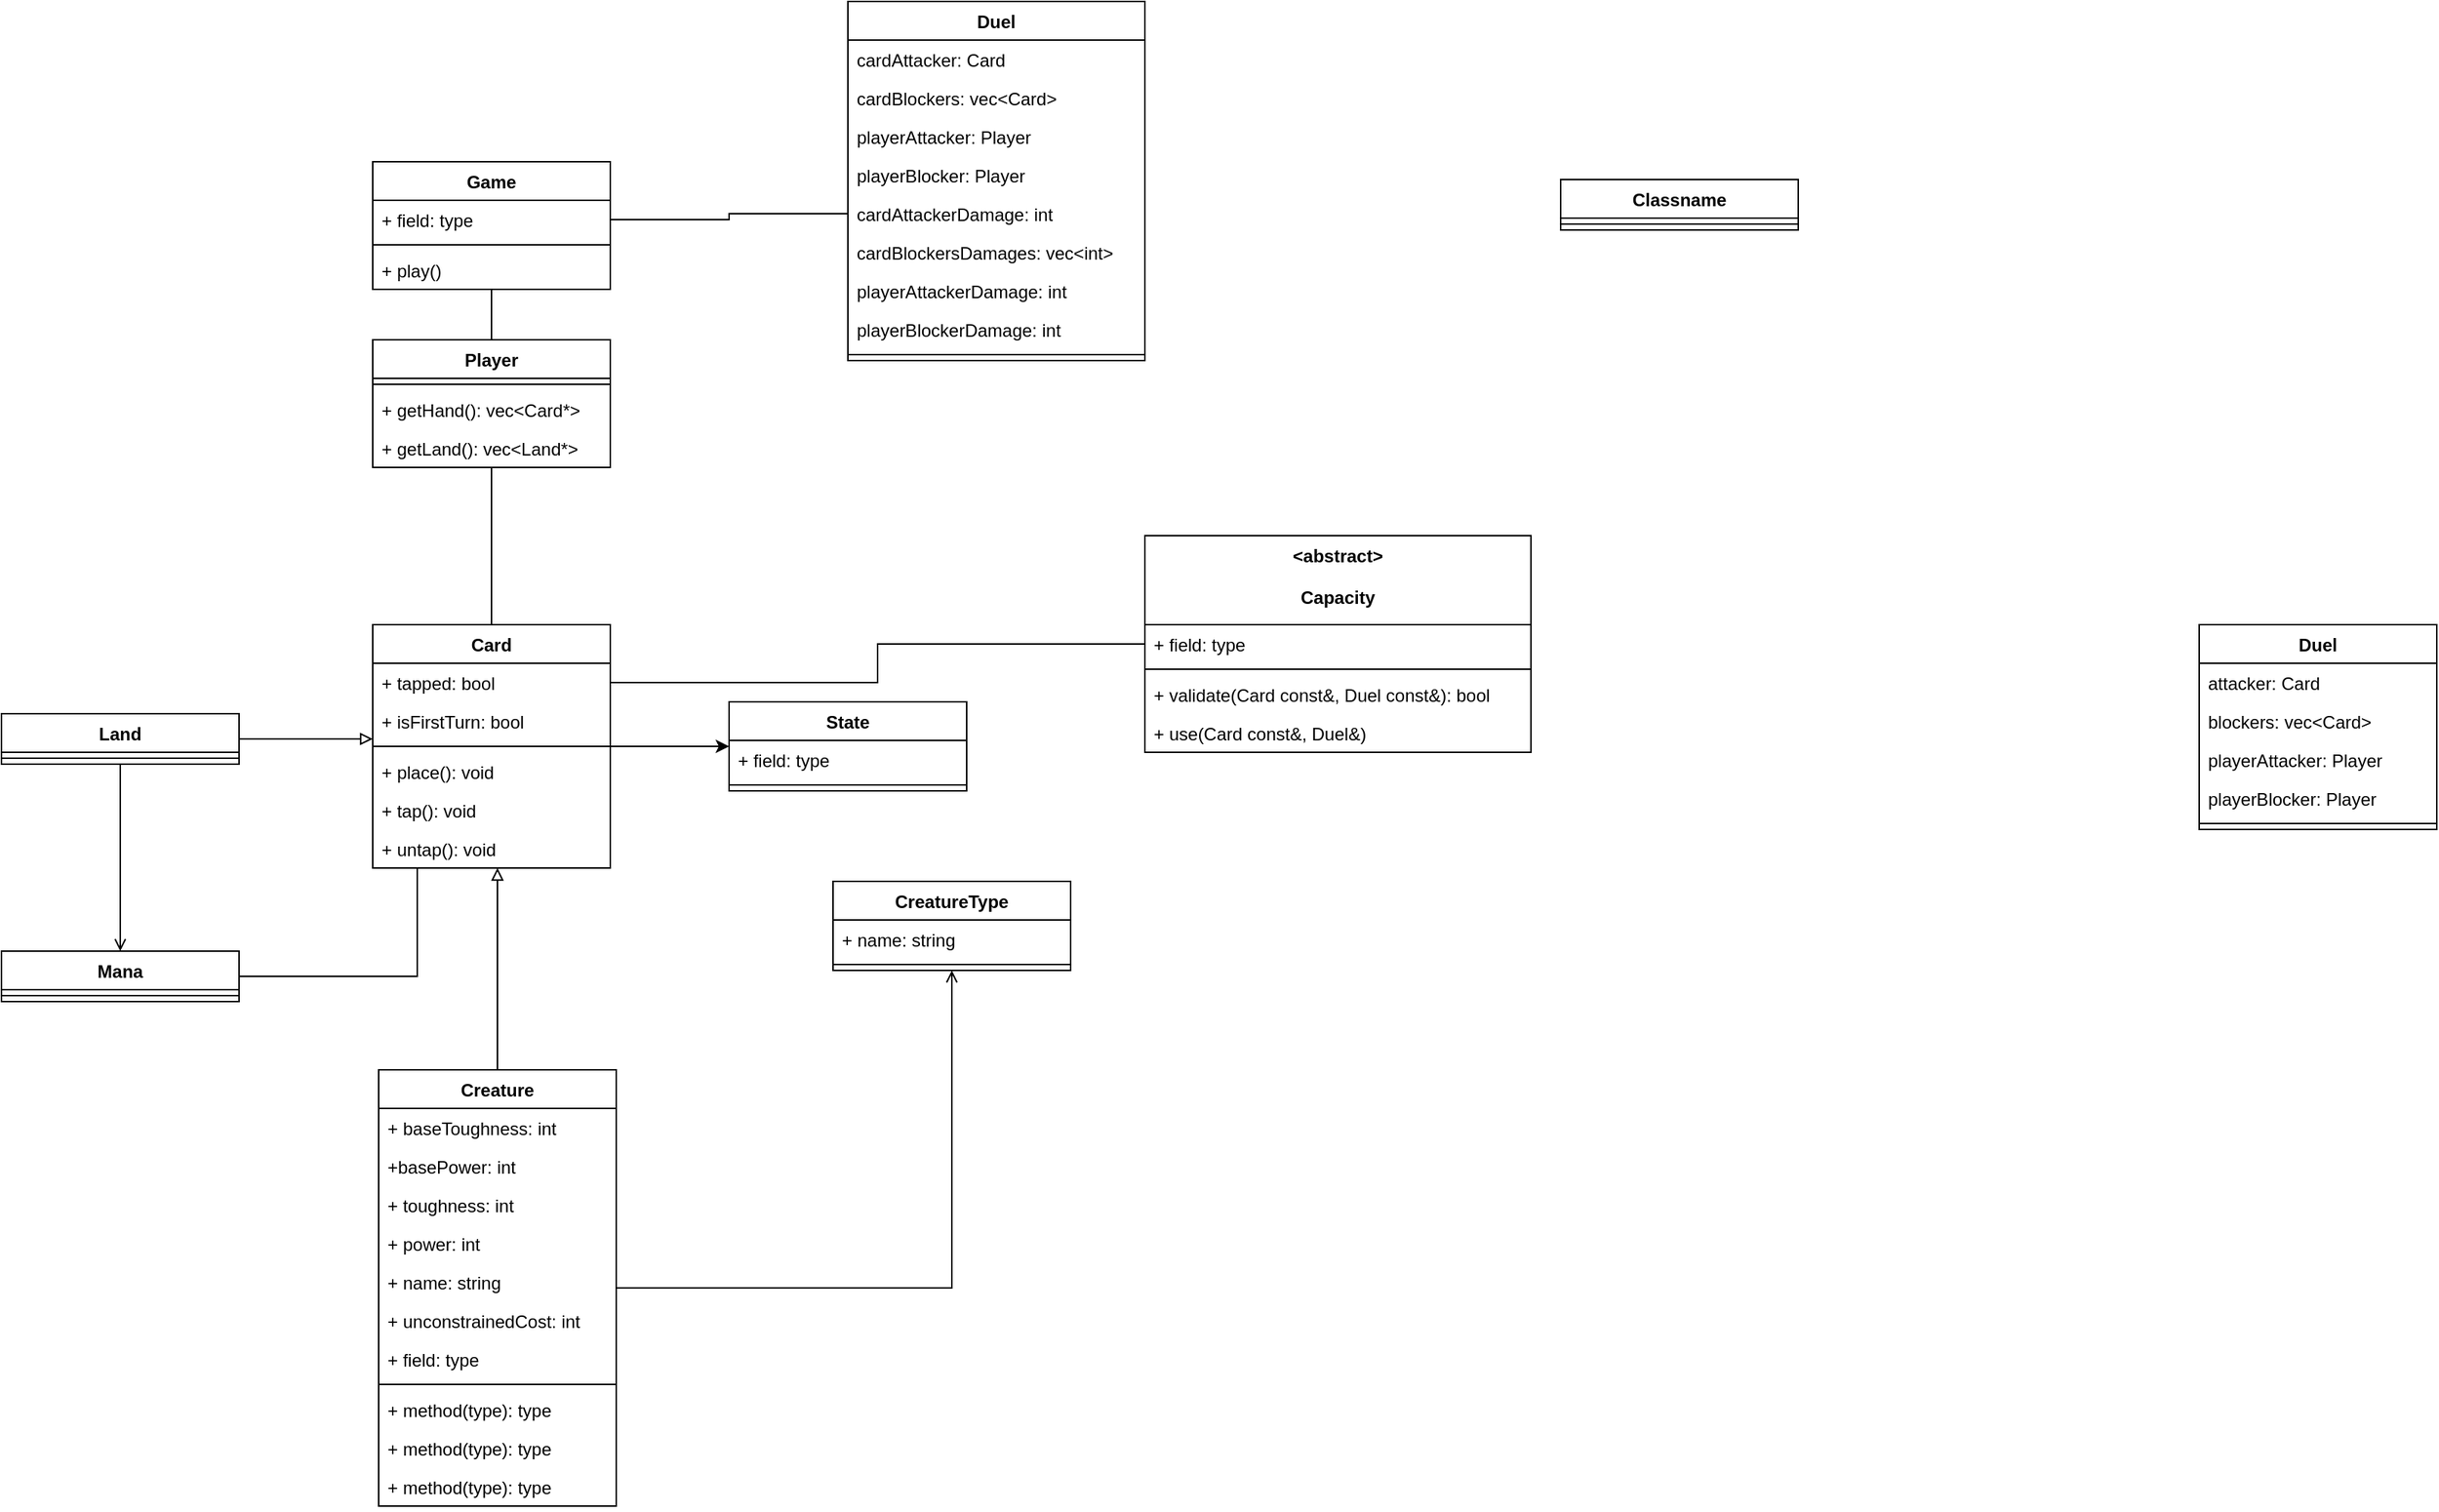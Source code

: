 <mxfile version="16.2.2" type="device"><diagram id="C5RBs43oDa-KdzZeNtuy" name="Page-1"><mxGraphModel dx="1262" dy="709" grid="1" gridSize="10" guides="1" tooltips="1" connect="1" arrows="1" fold="1" page="1" pageScale="1" pageWidth="827" pageHeight="1169" math="0" shadow="0"><root><mxCell id="WIyWlLk6GJQsqaUBKTNV-0"/><mxCell id="WIyWlLk6GJQsqaUBKTNV-1" parent="WIyWlLk6GJQsqaUBKTNV-0"/><mxCell id="R_lYHKmHnaf9Uv4jf92_-0" value="Game&#xA;" style="swimlane;fontStyle=1;align=center;verticalAlign=top;childLayout=stackLayout;horizontal=1;startSize=26;horizontalStack=0;resizeParent=1;resizeParentMax=0;resizeLast=0;collapsible=1;marginBottom=0;" parent="WIyWlLk6GJQsqaUBKTNV-1" vertex="1"><mxGeometry x="330" y="128" width="160" height="86" as="geometry"/></mxCell><mxCell id="R_lYHKmHnaf9Uv4jf92_-63" value="+ field: type" style="text;strokeColor=none;fillColor=none;align=left;verticalAlign=top;spacingLeft=4;spacingRight=4;overflow=hidden;rotatable=0;points=[[0,0.5],[1,0.5]];portConstraint=eastwest;" parent="R_lYHKmHnaf9Uv4jf92_-0" vertex="1"><mxGeometry y="26" width="160" height="26" as="geometry"/></mxCell><mxCell id="R_lYHKmHnaf9Uv4jf92_-2" value="" style="line;strokeWidth=1;fillColor=none;align=left;verticalAlign=middle;spacingTop=-1;spacingLeft=3;spacingRight=3;rotatable=0;labelPosition=right;points=[];portConstraint=eastwest;" parent="R_lYHKmHnaf9Uv4jf92_-0" vertex="1"><mxGeometry y="52" width="160" height="8" as="geometry"/></mxCell><mxCell id="R_lYHKmHnaf9Uv4jf92_-60" value="+ play()" style="text;strokeColor=none;fillColor=none;align=left;verticalAlign=top;spacingLeft=4;spacingRight=4;overflow=hidden;rotatable=0;points=[[0,0.5],[1,0.5]];portConstraint=eastwest;" parent="R_lYHKmHnaf9Uv4jf92_-0" vertex="1"><mxGeometry y="60" width="160" height="26" as="geometry"/></mxCell><mxCell id="R_lYHKmHnaf9Uv4jf92_-25" style="edgeStyle=orthogonalEdgeStyle;rounded=0;orthogonalLoop=1;jettySize=auto;html=1;endArrow=none;endFill=0;" parent="WIyWlLk6GJQsqaUBKTNV-1" source="R_lYHKmHnaf9Uv4jf92_-4" target="R_lYHKmHnaf9Uv4jf92_-8" edge="1"><mxGeometry relative="1" as="geometry"/></mxCell><mxCell id="R_lYHKmHnaf9Uv4jf92_-30" style="edgeStyle=orthogonalEdgeStyle;rounded=0;orthogonalLoop=1;jettySize=auto;html=1;endArrow=none;endFill=0;" parent="WIyWlLk6GJQsqaUBKTNV-1" source="R_lYHKmHnaf9Uv4jf92_-4" target="R_lYHKmHnaf9Uv4jf92_-0" edge="1"><mxGeometry relative="1" as="geometry"/></mxCell><mxCell id="R_lYHKmHnaf9Uv4jf92_-4" value="Player&#xA;" style="swimlane;fontStyle=1;align=center;verticalAlign=top;childLayout=stackLayout;horizontal=1;startSize=26;horizontalStack=0;resizeParent=1;resizeParentMax=0;resizeLast=0;collapsible=1;marginBottom=0;" parent="WIyWlLk6GJQsqaUBKTNV-1" vertex="1"><mxGeometry x="330" y="248" width="160" height="86" as="geometry"/></mxCell><mxCell id="R_lYHKmHnaf9Uv4jf92_-6" value="" style="line;strokeWidth=1;fillColor=none;align=left;verticalAlign=middle;spacingTop=-1;spacingLeft=3;spacingRight=3;rotatable=0;labelPosition=right;points=[];portConstraint=eastwest;" parent="R_lYHKmHnaf9Uv4jf92_-4" vertex="1"><mxGeometry y="26" width="160" height="8" as="geometry"/></mxCell><mxCell id="R_lYHKmHnaf9Uv4jf92_-34" value="+ getHand(): vec&lt;Card*&gt;" style="text;strokeColor=none;fillColor=none;align=left;verticalAlign=top;spacingLeft=4;spacingRight=4;overflow=hidden;rotatable=0;points=[[0,0.5],[1,0.5]];portConstraint=eastwest;" parent="R_lYHKmHnaf9Uv4jf92_-4" vertex="1"><mxGeometry y="34" width="160" height="26" as="geometry"/></mxCell><mxCell id="R_lYHKmHnaf9Uv4jf92_-48" value="+ getLand(): vec&lt;Land*&gt;" style="text;strokeColor=none;fillColor=none;align=left;verticalAlign=top;spacingLeft=4;spacingRight=4;overflow=hidden;rotatable=0;points=[[0,0.5],[1,0.5]];portConstraint=eastwest;" parent="R_lYHKmHnaf9Uv4jf92_-4" vertex="1"><mxGeometry y="60" width="160" height="26" as="geometry"/></mxCell><mxCell id="R_lYHKmHnaf9Uv4jf92_-24" style="edgeStyle=orthogonalEdgeStyle;rounded=0;orthogonalLoop=1;jettySize=auto;html=1;" parent="WIyWlLk6GJQsqaUBKTNV-1" source="R_lYHKmHnaf9Uv4jf92_-8" target="R_lYHKmHnaf9Uv4jf92_-22" edge="1"><mxGeometry relative="1" as="geometry"/></mxCell><mxCell id="R_lYHKmHnaf9Uv4jf92_-59" style="edgeStyle=orthogonalEdgeStyle;rounded=0;orthogonalLoop=1;jettySize=auto;html=1;entryX=0.875;entryY=0.294;entryDx=0;entryDy=0;entryPerimeter=0;endArrow=none;endFill=0;" parent="WIyWlLk6GJQsqaUBKTNV-1" source="R_lYHKmHnaf9Uv4jf92_-8" target="R_lYHKmHnaf9Uv4jf92_-18" edge="1"><mxGeometry relative="1" as="geometry"><Array as="points"><mxPoint x="360" y="677"/><mxPoint x="220" y="677"/></Array></mxGeometry></mxCell><mxCell id="R_lYHKmHnaf9Uv4jf92_-8" value="Card&#xA;" style="swimlane;fontStyle=1;align=center;verticalAlign=top;childLayout=stackLayout;horizontal=1;startSize=26;horizontalStack=0;resizeParent=1;resizeParentMax=0;resizeLast=0;collapsible=1;marginBottom=0;" parent="WIyWlLk6GJQsqaUBKTNV-1" vertex="1"><mxGeometry x="330" y="440" width="160" height="164" as="geometry"/></mxCell><mxCell id="R_lYHKmHnaf9Uv4jf92_-49" value="+ tapped: bool" style="text;strokeColor=none;fillColor=none;align=left;verticalAlign=top;spacingLeft=4;spacingRight=4;overflow=hidden;rotatable=0;points=[[0,0.5],[1,0.5]];portConstraint=eastwest;" parent="R_lYHKmHnaf9Uv4jf92_-8" vertex="1"><mxGeometry y="26" width="160" height="26" as="geometry"/></mxCell><mxCell id="R_lYHKmHnaf9Uv4jf92_-50" value="+ isFirstTurn: bool" style="text;strokeColor=none;fillColor=none;align=left;verticalAlign=top;spacingLeft=4;spacingRight=4;overflow=hidden;rotatable=0;points=[[0,0.5],[1,0.5]];portConstraint=eastwest;" parent="R_lYHKmHnaf9Uv4jf92_-8" vertex="1"><mxGeometry y="52" width="160" height="26" as="geometry"/></mxCell><mxCell id="R_lYHKmHnaf9Uv4jf92_-10" value="" style="line;strokeWidth=1;fillColor=none;align=left;verticalAlign=middle;spacingTop=-1;spacingLeft=3;spacingRight=3;rotatable=0;labelPosition=right;points=[];portConstraint=eastwest;" parent="R_lYHKmHnaf9Uv4jf92_-8" vertex="1"><mxGeometry y="78" width="160" height="8" as="geometry"/></mxCell><mxCell id="R_lYHKmHnaf9Uv4jf92_-53" value="+ place(): void" style="text;strokeColor=none;fillColor=none;align=left;verticalAlign=top;spacingLeft=4;spacingRight=4;overflow=hidden;rotatable=0;points=[[0,0.5],[1,0.5]];portConstraint=eastwest;" parent="R_lYHKmHnaf9Uv4jf92_-8" vertex="1"><mxGeometry y="86" width="160" height="26" as="geometry"/></mxCell><mxCell id="R_lYHKmHnaf9Uv4jf92_-54" value="+ tap(): void" style="text;strokeColor=none;fillColor=none;align=left;verticalAlign=top;spacingLeft=4;spacingRight=4;overflow=hidden;rotatable=0;points=[[0,0.5],[1,0.5]];portConstraint=eastwest;" parent="R_lYHKmHnaf9Uv4jf92_-8" vertex="1"><mxGeometry y="112" width="160" height="26" as="geometry"/></mxCell><mxCell id="R_lYHKmHnaf9Uv4jf92_-56" value="+ untap(): void" style="text;strokeColor=none;fillColor=none;align=left;verticalAlign=top;spacingLeft=4;spacingRight=4;overflow=hidden;rotatable=0;points=[[0,0.5],[1,0.5]];portConstraint=eastwest;" parent="R_lYHKmHnaf9Uv4jf92_-8" vertex="1"><mxGeometry y="138" width="160" height="26" as="geometry"/></mxCell><mxCell id="R_lYHKmHnaf9Uv4jf92_-26" style="edgeStyle=orthogonalEdgeStyle;rounded=0;orthogonalLoop=1;jettySize=auto;html=1;endArrow=block;endFill=0;" parent="WIyWlLk6GJQsqaUBKTNV-1" source="R_lYHKmHnaf9Uv4jf92_-12" target="R_lYHKmHnaf9Uv4jf92_-8" edge="1"><mxGeometry relative="1" as="geometry"><Array as="points"><mxPoint x="410" y="590"/><mxPoint x="410" y="590"/></Array></mxGeometry></mxCell><mxCell id="R_lYHKmHnaf9Uv4jf92_-29" style="edgeStyle=orthogonalEdgeStyle;rounded=0;orthogonalLoop=1;jettySize=auto;html=1;endArrow=open;endFill=0;" parent="WIyWlLk6GJQsqaUBKTNV-1" source="R_lYHKmHnaf9Uv4jf92_-12" target="R_lYHKmHnaf9Uv4jf92_-20" edge="1"><mxGeometry relative="1" as="geometry"/></mxCell><mxCell id="R_lYHKmHnaf9Uv4jf92_-12" value="Creature" style="swimlane;fontStyle=1;align=center;verticalAlign=top;childLayout=stackLayout;horizontal=1;startSize=26;horizontalStack=0;resizeParent=1;resizeParentMax=0;resizeLast=0;collapsible=1;marginBottom=0;" parent="WIyWlLk6GJQsqaUBKTNV-1" vertex="1"><mxGeometry x="334" y="740" width="160" height="294" as="geometry"/></mxCell><mxCell id="R_lYHKmHnaf9Uv4jf92_-37" value="+ baseToughness: int  " style="text;strokeColor=none;fillColor=none;align=left;verticalAlign=top;spacingLeft=4;spacingRight=4;overflow=hidden;rotatable=0;points=[[0,0.5],[1,0.5]];portConstraint=eastwest;" parent="R_lYHKmHnaf9Uv4jf92_-12" vertex="1"><mxGeometry y="26" width="160" height="26" as="geometry"/></mxCell><mxCell id="R_lYHKmHnaf9Uv4jf92_-38" value="+basePower: int" style="text;strokeColor=none;fillColor=none;align=left;verticalAlign=top;spacingLeft=4;spacingRight=4;overflow=hidden;rotatable=0;points=[[0,0.5],[1,0.5]];portConstraint=eastwest;" parent="R_lYHKmHnaf9Uv4jf92_-12" vertex="1"><mxGeometry y="52" width="160" height="26" as="geometry"/></mxCell><mxCell id="R_lYHKmHnaf9Uv4jf92_-44" value="+ toughness: int" style="text;strokeColor=none;fillColor=none;align=left;verticalAlign=top;spacingLeft=4;spacingRight=4;overflow=hidden;rotatable=0;points=[[0,0.5],[1,0.5]];portConstraint=eastwest;" parent="R_lYHKmHnaf9Uv4jf92_-12" vertex="1"><mxGeometry y="78" width="160" height="26" as="geometry"/></mxCell><mxCell id="R_lYHKmHnaf9Uv4jf92_-40" value="+ power: int" style="text;strokeColor=none;fillColor=none;align=left;verticalAlign=top;spacingLeft=4;spacingRight=4;overflow=hidden;rotatable=0;points=[[0,0.5],[1,0.5]];portConstraint=eastwest;" parent="R_lYHKmHnaf9Uv4jf92_-12" vertex="1"><mxGeometry y="104" width="160" height="26" as="geometry"/></mxCell><mxCell id="R_lYHKmHnaf9Uv4jf92_-42" value="+ name: string" style="text;strokeColor=none;fillColor=none;align=left;verticalAlign=top;spacingLeft=4;spacingRight=4;overflow=hidden;rotatable=0;points=[[0,0.5],[1,0.5]];portConstraint=eastwest;" parent="R_lYHKmHnaf9Uv4jf92_-12" vertex="1"><mxGeometry y="130" width="160" height="26" as="geometry"/></mxCell><mxCell id="R_lYHKmHnaf9Uv4jf92_-41" value="+ unconstrainedCost: int" style="text;strokeColor=none;fillColor=none;align=left;verticalAlign=top;spacingLeft=4;spacingRight=4;overflow=hidden;rotatable=0;points=[[0,0.5],[1,0.5]];portConstraint=eastwest;" parent="R_lYHKmHnaf9Uv4jf92_-12" vertex="1"><mxGeometry y="156" width="160" height="26" as="geometry"/></mxCell><mxCell id="R_lYHKmHnaf9Uv4jf92_-39" value="+ field: type" style="text;strokeColor=none;fillColor=none;align=left;verticalAlign=top;spacingLeft=4;spacingRight=4;overflow=hidden;rotatable=0;points=[[0,0.5],[1,0.5]];portConstraint=eastwest;" parent="R_lYHKmHnaf9Uv4jf92_-12" vertex="1"><mxGeometry y="182" width="160" height="26" as="geometry"/></mxCell><mxCell id="R_lYHKmHnaf9Uv4jf92_-14" value="" style="line;strokeWidth=1;fillColor=none;align=left;verticalAlign=middle;spacingTop=-1;spacingLeft=3;spacingRight=3;rotatable=0;labelPosition=right;points=[];portConstraint=eastwest;" parent="R_lYHKmHnaf9Uv4jf92_-12" vertex="1"><mxGeometry y="208" width="160" height="8" as="geometry"/></mxCell><mxCell id="R_lYHKmHnaf9Uv4jf92_-45" value="+ method(type): type" style="text;strokeColor=none;fillColor=none;align=left;verticalAlign=top;spacingLeft=4;spacingRight=4;overflow=hidden;rotatable=0;points=[[0,0.5],[1,0.5]];portConstraint=eastwest;" parent="R_lYHKmHnaf9Uv4jf92_-12" vertex="1"><mxGeometry y="216" width="160" height="26" as="geometry"/></mxCell><mxCell id="R_lYHKmHnaf9Uv4jf92_-46" value="+ method(type): type" style="text;strokeColor=none;fillColor=none;align=left;verticalAlign=top;spacingLeft=4;spacingRight=4;overflow=hidden;rotatable=0;points=[[0,0.5],[1,0.5]];portConstraint=eastwest;" parent="R_lYHKmHnaf9Uv4jf92_-12" vertex="1"><mxGeometry y="242" width="160" height="26" as="geometry"/></mxCell><mxCell id="R_lYHKmHnaf9Uv4jf92_-47" value="+ method(type): type" style="text;strokeColor=none;fillColor=none;align=left;verticalAlign=top;spacingLeft=4;spacingRight=4;overflow=hidden;rotatable=0;points=[[0,0.5],[1,0.5]];portConstraint=eastwest;" parent="R_lYHKmHnaf9Uv4jf92_-12" vertex="1"><mxGeometry y="268" width="160" height="26" as="geometry"/></mxCell><mxCell id="R_lYHKmHnaf9Uv4jf92_-27" style="edgeStyle=orthogonalEdgeStyle;rounded=0;orthogonalLoop=1;jettySize=auto;html=1;endArrow=block;endFill=0;" parent="WIyWlLk6GJQsqaUBKTNV-1" source="R_lYHKmHnaf9Uv4jf92_-16" target="R_lYHKmHnaf9Uv4jf92_-8" edge="1"><mxGeometry relative="1" as="geometry"><Array as="points"><mxPoint x="310" y="517"/><mxPoint x="310" y="517"/></Array></mxGeometry></mxCell><mxCell id="R_lYHKmHnaf9Uv4jf92_-28" style="edgeStyle=orthogonalEdgeStyle;rounded=0;orthogonalLoop=1;jettySize=auto;html=1;endArrow=open;endFill=0;" parent="WIyWlLk6GJQsqaUBKTNV-1" source="R_lYHKmHnaf9Uv4jf92_-16" target="R_lYHKmHnaf9Uv4jf92_-18" edge="1"><mxGeometry relative="1" as="geometry"/></mxCell><mxCell id="R_lYHKmHnaf9Uv4jf92_-16" value="Land&#xA;" style="swimlane;fontStyle=1;align=center;verticalAlign=top;childLayout=stackLayout;horizontal=1;startSize=26;horizontalStack=0;resizeParent=1;resizeParentMax=0;resizeLast=0;collapsible=1;marginBottom=0;" parent="WIyWlLk6GJQsqaUBKTNV-1" vertex="1"><mxGeometry x="80" y="500" width="160" height="34" as="geometry"/></mxCell><mxCell id="R_lYHKmHnaf9Uv4jf92_-17" value="" style="line;strokeWidth=1;fillColor=none;align=left;verticalAlign=middle;spacingTop=-1;spacingLeft=3;spacingRight=3;rotatable=0;labelPosition=right;points=[];portConstraint=eastwest;" parent="R_lYHKmHnaf9Uv4jf92_-16" vertex="1"><mxGeometry y="26" width="160" height="8" as="geometry"/></mxCell><mxCell id="R_lYHKmHnaf9Uv4jf92_-18" value="Mana" style="swimlane;fontStyle=1;align=center;verticalAlign=top;childLayout=stackLayout;horizontal=1;startSize=26;horizontalStack=0;resizeParent=1;resizeParentMax=0;resizeLast=0;collapsible=1;marginBottom=0;" parent="WIyWlLk6GJQsqaUBKTNV-1" vertex="1"><mxGeometry x="80" y="660" width="160" height="34" as="geometry"/></mxCell><mxCell id="R_lYHKmHnaf9Uv4jf92_-19" value="" style="line;strokeWidth=1;fillColor=none;align=left;verticalAlign=middle;spacingTop=-1;spacingLeft=3;spacingRight=3;rotatable=0;labelPosition=right;points=[];portConstraint=eastwest;" parent="R_lYHKmHnaf9Uv4jf92_-18" vertex="1"><mxGeometry y="26" width="160" height="8" as="geometry"/></mxCell><mxCell id="R_lYHKmHnaf9Uv4jf92_-20" value="CreatureType" style="swimlane;fontStyle=1;align=center;verticalAlign=top;childLayout=stackLayout;horizontal=1;startSize=26;horizontalStack=0;resizeParent=1;resizeParentMax=0;resizeLast=0;collapsible=1;marginBottom=0;" parent="WIyWlLk6GJQsqaUBKTNV-1" vertex="1"><mxGeometry x="640" y="613" width="160" height="60" as="geometry"/></mxCell><mxCell id="R_lYHKmHnaf9Uv4jf92_-51" value="+ name: string" style="text;strokeColor=none;fillColor=none;align=left;verticalAlign=top;spacingLeft=4;spacingRight=4;overflow=hidden;rotatable=0;points=[[0,0.5],[1,0.5]];portConstraint=eastwest;" parent="R_lYHKmHnaf9Uv4jf92_-20" vertex="1"><mxGeometry y="26" width="160" height="26" as="geometry"/></mxCell><mxCell id="R_lYHKmHnaf9Uv4jf92_-21" value="" style="line;strokeWidth=1;fillColor=none;align=left;verticalAlign=middle;spacingTop=-1;spacingLeft=3;spacingRight=3;rotatable=0;labelPosition=right;points=[];portConstraint=eastwest;" parent="R_lYHKmHnaf9Uv4jf92_-20" vertex="1"><mxGeometry y="52" width="160" height="8" as="geometry"/></mxCell><mxCell id="R_lYHKmHnaf9Uv4jf92_-22" value="State" style="swimlane;fontStyle=1;align=center;verticalAlign=top;childLayout=stackLayout;horizontal=1;startSize=26;horizontalStack=0;resizeParent=1;resizeParentMax=0;resizeLast=0;collapsible=1;marginBottom=0;" parent="WIyWlLk6GJQsqaUBKTNV-1" vertex="1"><mxGeometry x="570" y="492" width="160" height="60" as="geometry"/></mxCell><mxCell id="R_lYHKmHnaf9Uv4jf92_-36" value="+ field: type" style="text;strokeColor=none;fillColor=none;align=left;verticalAlign=top;spacingLeft=4;spacingRight=4;overflow=hidden;rotatable=0;points=[[0,0.5],[1,0.5]];portConstraint=eastwest;" parent="R_lYHKmHnaf9Uv4jf92_-22" vertex="1"><mxGeometry y="26" width="160" height="26" as="geometry"/></mxCell><mxCell id="R_lYHKmHnaf9Uv4jf92_-23" value="" style="line;strokeWidth=1;fillColor=none;align=left;verticalAlign=middle;spacingTop=-1;spacingLeft=3;spacingRight=3;rotatable=0;labelPosition=right;points=[];portConstraint=eastwest;" parent="R_lYHKmHnaf9Uv4jf92_-22" vertex="1"><mxGeometry y="52" width="160" height="8" as="geometry"/></mxCell><mxCell id="R_lYHKmHnaf9Uv4jf92_-31" value="Classname" style="swimlane;fontStyle=1;align=center;verticalAlign=top;childLayout=stackLayout;horizontal=1;startSize=26;horizontalStack=0;resizeParent=1;resizeParentMax=0;resizeLast=0;collapsible=1;marginBottom=0;" parent="WIyWlLk6GJQsqaUBKTNV-1" vertex="1"><mxGeometry x="1130" y="140" width="160" height="34" as="geometry"/></mxCell><mxCell id="R_lYHKmHnaf9Uv4jf92_-33" value="" style="line;strokeWidth=1;fillColor=none;align=left;verticalAlign=middle;spacingTop=-1;spacingLeft=3;spacingRight=3;rotatable=0;labelPosition=right;points=[];portConstraint=eastwest;" parent="R_lYHKmHnaf9Uv4jf92_-31" vertex="1"><mxGeometry y="26" width="160" height="8" as="geometry"/></mxCell><mxCell id="cIGT8mqhnZbgwu6TZK4q-0" value="&lt;abstract&gt; &#xA;&#xA;Capacity" style="swimlane;fontStyle=1;align=center;verticalAlign=top;childLayout=stackLayout;horizontal=1;startSize=60;horizontalStack=0;resizeParent=1;resizeParentMax=0;resizeLast=0;collapsible=1;marginBottom=0;" vertex="1" parent="WIyWlLk6GJQsqaUBKTNV-1"><mxGeometry x="850" y="380" width="260" height="146" as="geometry"/></mxCell><mxCell id="cIGT8mqhnZbgwu6TZK4q-1" value="+ field: type" style="text;strokeColor=none;fillColor=none;align=left;verticalAlign=top;spacingLeft=4;spacingRight=4;overflow=hidden;rotatable=0;points=[[0,0.5],[1,0.5]];portConstraint=eastwest;" vertex="1" parent="cIGT8mqhnZbgwu6TZK4q-0"><mxGeometry y="60" width="260" height="26" as="geometry"/></mxCell><mxCell id="cIGT8mqhnZbgwu6TZK4q-2" value="" style="line;strokeWidth=1;fillColor=none;align=left;verticalAlign=middle;spacingTop=-1;spacingLeft=3;spacingRight=3;rotatable=0;labelPosition=right;points=[];portConstraint=eastwest;" vertex="1" parent="cIGT8mqhnZbgwu6TZK4q-0"><mxGeometry y="86" width="260" height="8" as="geometry"/></mxCell><mxCell id="cIGT8mqhnZbgwu6TZK4q-4" value="+ validate(Card const&amp;, Duel const&amp;): bool&#xA;" style="text;strokeColor=none;fillColor=none;align=left;verticalAlign=top;spacingLeft=4;spacingRight=4;overflow=hidden;rotatable=0;points=[[0,0.5],[1,0.5]];portConstraint=eastwest;" vertex="1" parent="cIGT8mqhnZbgwu6TZK4q-0"><mxGeometry y="94" width="260" height="26" as="geometry"/></mxCell><mxCell id="cIGT8mqhnZbgwu6TZK4q-3" value="+ use(Card const&amp;, Duel&amp;)&#xA;" style="text;strokeColor=none;fillColor=none;align=left;verticalAlign=top;spacingLeft=4;spacingRight=4;overflow=hidden;rotatable=0;points=[[0,0.5],[1,0.5]];portConstraint=eastwest;" vertex="1" parent="cIGT8mqhnZbgwu6TZK4q-0"><mxGeometry y="120" width="260" height="26" as="geometry"/></mxCell><mxCell id="cIGT8mqhnZbgwu6TZK4q-5" value="Duel" style="swimlane;fontStyle=1;align=center;verticalAlign=top;childLayout=stackLayout;horizontal=1;startSize=26;horizontalStack=0;resizeParent=1;resizeParentMax=0;resizeLast=0;collapsible=1;marginBottom=0;" vertex="1" parent="WIyWlLk6GJQsqaUBKTNV-1"><mxGeometry x="1560" y="440" width="160" height="138" as="geometry"/></mxCell><mxCell id="cIGT8mqhnZbgwu6TZK4q-6" value="attacker: Card" style="text;strokeColor=none;fillColor=none;align=left;verticalAlign=top;spacingLeft=4;spacingRight=4;overflow=hidden;rotatable=0;points=[[0,0.5],[1,0.5]];portConstraint=eastwest;" vertex="1" parent="cIGT8mqhnZbgwu6TZK4q-5"><mxGeometry y="26" width="160" height="26" as="geometry"/></mxCell><mxCell id="cIGT8mqhnZbgwu6TZK4q-8" value="blockers: vec&lt;Card&gt;" style="text;strokeColor=none;fillColor=none;align=left;verticalAlign=top;spacingLeft=4;spacingRight=4;overflow=hidden;rotatable=0;points=[[0,0.5],[1,0.5]];portConstraint=eastwest;" vertex="1" parent="cIGT8mqhnZbgwu6TZK4q-5"><mxGeometry y="52" width="160" height="26" as="geometry"/></mxCell><mxCell id="cIGT8mqhnZbgwu6TZK4q-9" value="playerAttacker: Player" style="text;strokeColor=none;fillColor=none;align=left;verticalAlign=top;spacingLeft=4;spacingRight=4;overflow=hidden;rotatable=0;points=[[0,0.5],[1,0.5]];portConstraint=eastwest;" vertex="1" parent="cIGT8mqhnZbgwu6TZK4q-5"><mxGeometry y="78" width="160" height="26" as="geometry"/></mxCell><mxCell id="cIGT8mqhnZbgwu6TZK4q-10" value="playerBlocker: Player" style="text;strokeColor=none;fillColor=none;align=left;verticalAlign=top;spacingLeft=4;spacingRight=4;overflow=hidden;rotatable=0;points=[[0,0.5],[1,0.5]];portConstraint=eastwest;" vertex="1" parent="cIGT8mqhnZbgwu6TZK4q-5"><mxGeometry y="104" width="160" height="26" as="geometry"/></mxCell><mxCell id="cIGT8mqhnZbgwu6TZK4q-7" value="" style="line;strokeWidth=1;fillColor=none;align=left;verticalAlign=middle;spacingTop=-1;spacingLeft=3;spacingRight=3;rotatable=0;labelPosition=right;points=[];portConstraint=eastwest;" vertex="1" parent="cIGT8mqhnZbgwu6TZK4q-5"><mxGeometry y="130" width="160" height="8" as="geometry"/></mxCell><mxCell id="cIGT8mqhnZbgwu6TZK4q-11" style="edgeStyle=orthogonalEdgeStyle;rounded=0;orthogonalLoop=1;jettySize=auto;html=1;endArrow=none;endFill=0;exitX=1;exitY=0.5;exitDx=0;exitDy=0;entryX=0;entryY=0.5;entryDx=0;entryDy=0;" edge="1" parent="WIyWlLk6GJQsqaUBKTNV-1" source="R_lYHKmHnaf9Uv4jf92_-49" target="cIGT8mqhnZbgwu6TZK4q-1"><mxGeometry relative="1" as="geometry"><mxPoint x="885" y="470" as="targetPoint"/></mxGeometry></mxCell><mxCell id="cIGT8mqhnZbgwu6TZK4q-12" value="Duel" style="swimlane;fontStyle=1;align=center;verticalAlign=top;childLayout=stackLayout;horizontal=1;startSize=26;horizontalStack=0;resizeParent=1;resizeParentMax=0;resizeLast=0;collapsible=1;marginBottom=0;" vertex="1" parent="WIyWlLk6GJQsqaUBKTNV-1"><mxGeometry x="650" y="20" width="200" height="242" as="geometry"/></mxCell><mxCell id="cIGT8mqhnZbgwu6TZK4q-13" value="cardAttacker: Card" style="text;strokeColor=none;fillColor=none;align=left;verticalAlign=top;spacingLeft=4;spacingRight=4;overflow=hidden;rotatable=0;points=[[0,0.5],[1,0.5]];portConstraint=eastwest;" vertex="1" parent="cIGT8mqhnZbgwu6TZK4q-12"><mxGeometry y="26" width="200" height="26" as="geometry"/></mxCell><mxCell id="cIGT8mqhnZbgwu6TZK4q-14" value="cardBlockers: vec&lt;Card&gt;" style="text;strokeColor=none;fillColor=none;align=left;verticalAlign=top;spacingLeft=4;spacingRight=4;overflow=hidden;rotatable=0;points=[[0,0.5],[1,0.5]];portConstraint=eastwest;" vertex="1" parent="cIGT8mqhnZbgwu6TZK4q-12"><mxGeometry y="52" width="200" height="26" as="geometry"/></mxCell><mxCell id="cIGT8mqhnZbgwu6TZK4q-15" value="playerAttacker: Player" style="text;strokeColor=none;fillColor=none;align=left;verticalAlign=top;spacingLeft=4;spacingRight=4;overflow=hidden;rotatable=0;points=[[0,0.5],[1,0.5]];portConstraint=eastwest;" vertex="1" parent="cIGT8mqhnZbgwu6TZK4q-12"><mxGeometry y="78" width="200" height="26" as="geometry"/></mxCell><mxCell id="cIGT8mqhnZbgwu6TZK4q-16" value="playerBlocker: Player" style="text;strokeColor=none;fillColor=none;align=left;verticalAlign=top;spacingLeft=4;spacingRight=4;overflow=hidden;rotatable=0;points=[[0,0.5],[1,0.5]];portConstraint=eastwest;" vertex="1" parent="cIGT8mqhnZbgwu6TZK4q-12"><mxGeometry y="104" width="200" height="26" as="geometry"/></mxCell><mxCell id="cIGT8mqhnZbgwu6TZK4q-18" value="cardAttackerDamage: int" style="text;strokeColor=none;fillColor=none;align=left;verticalAlign=top;spacingLeft=4;spacingRight=4;overflow=hidden;rotatable=0;points=[[0,0.5],[1,0.5]];portConstraint=eastwest;" vertex="1" parent="cIGT8mqhnZbgwu6TZK4q-12"><mxGeometry y="130" width="200" height="26" as="geometry"/></mxCell><mxCell id="cIGT8mqhnZbgwu6TZK4q-19" value="cardBlockersDamages: vec&lt;int&gt;" style="text;strokeColor=none;fillColor=none;align=left;verticalAlign=top;spacingLeft=4;spacingRight=4;overflow=hidden;rotatable=0;points=[[0,0.5],[1,0.5]];portConstraint=eastwest;" vertex="1" parent="cIGT8mqhnZbgwu6TZK4q-12"><mxGeometry y="156" width="200" height="26" as="geometry"/></mxCell><mxCell id="cIGT8mqhnZbgwu6TZK4q-20" value="playerAttackerDamage: int" style="text;strokeColor=none;fillColor=none;align=left;verticalAlign=top;spacingLeft=4;spacingRight=4;overflow=hidden;rotatable=0;points=[[0,0.5],[1,0.5]];portConstraint=eastwest;" vertex="1" parent="cIGT8mqhnZbgwu6TZK4q-12"><mxGeometry y="182" width="200" height="26" as="geometry"/></mxCell><mxCell id="cIGT8mqhnZbgwu6TZK4q-21" value="playerBlockerDamage: int" style="text;strokeColor=none;fillColor=none;align=left;verticalAlign=top;spacingLeft=4;spacingRight=4;overflow=hidden;rotatable=0;points=[[0,0.5],[1,0.5]];portConstraint=eastwest;" vertex="1" parent="cIGT8mqhnZbgwu6TZK4q-12"><mxGeometry y="208" width="200" height="26" as="geometry"/></mxCell><mxCell id="cIGT8mqhnZbgwu6TZK4q-17" value="" style="line;strokeWidth=1;fillColor=none;align=left;verticalAlign=middle;spacingTop=-1;spacingLeft=3;spacingRight=3;rotatable=0;labelPosition=right;points=[];portConstraint=eastwest;" vertex="1" parent="cIGT8mqhnZbgwu6TZK4q-12"><mxGeometry y="234" width="200" height="8" as="geometry"/></mxCell><mxCell id="cIGT8mqhnZbgwu6TZK4q-28" style="edgeStyle=orthogonalEdgeStyle;rounded=0;orthogonalLoop=1;jettySize=auto;html=1;endArrow=none;endFill=0;" edge="1" parent="WIyWlLk6GJQsqaUBKTNV-1" source="cIGT8mqhnZbgwu6TZK4q-18" target="R_lYHKmHnaf9Uv4jf92_-63"><mxGeometry relative="1" as="geometry"/></mxCell></root></mxGraphModel></diagram></mxfile>